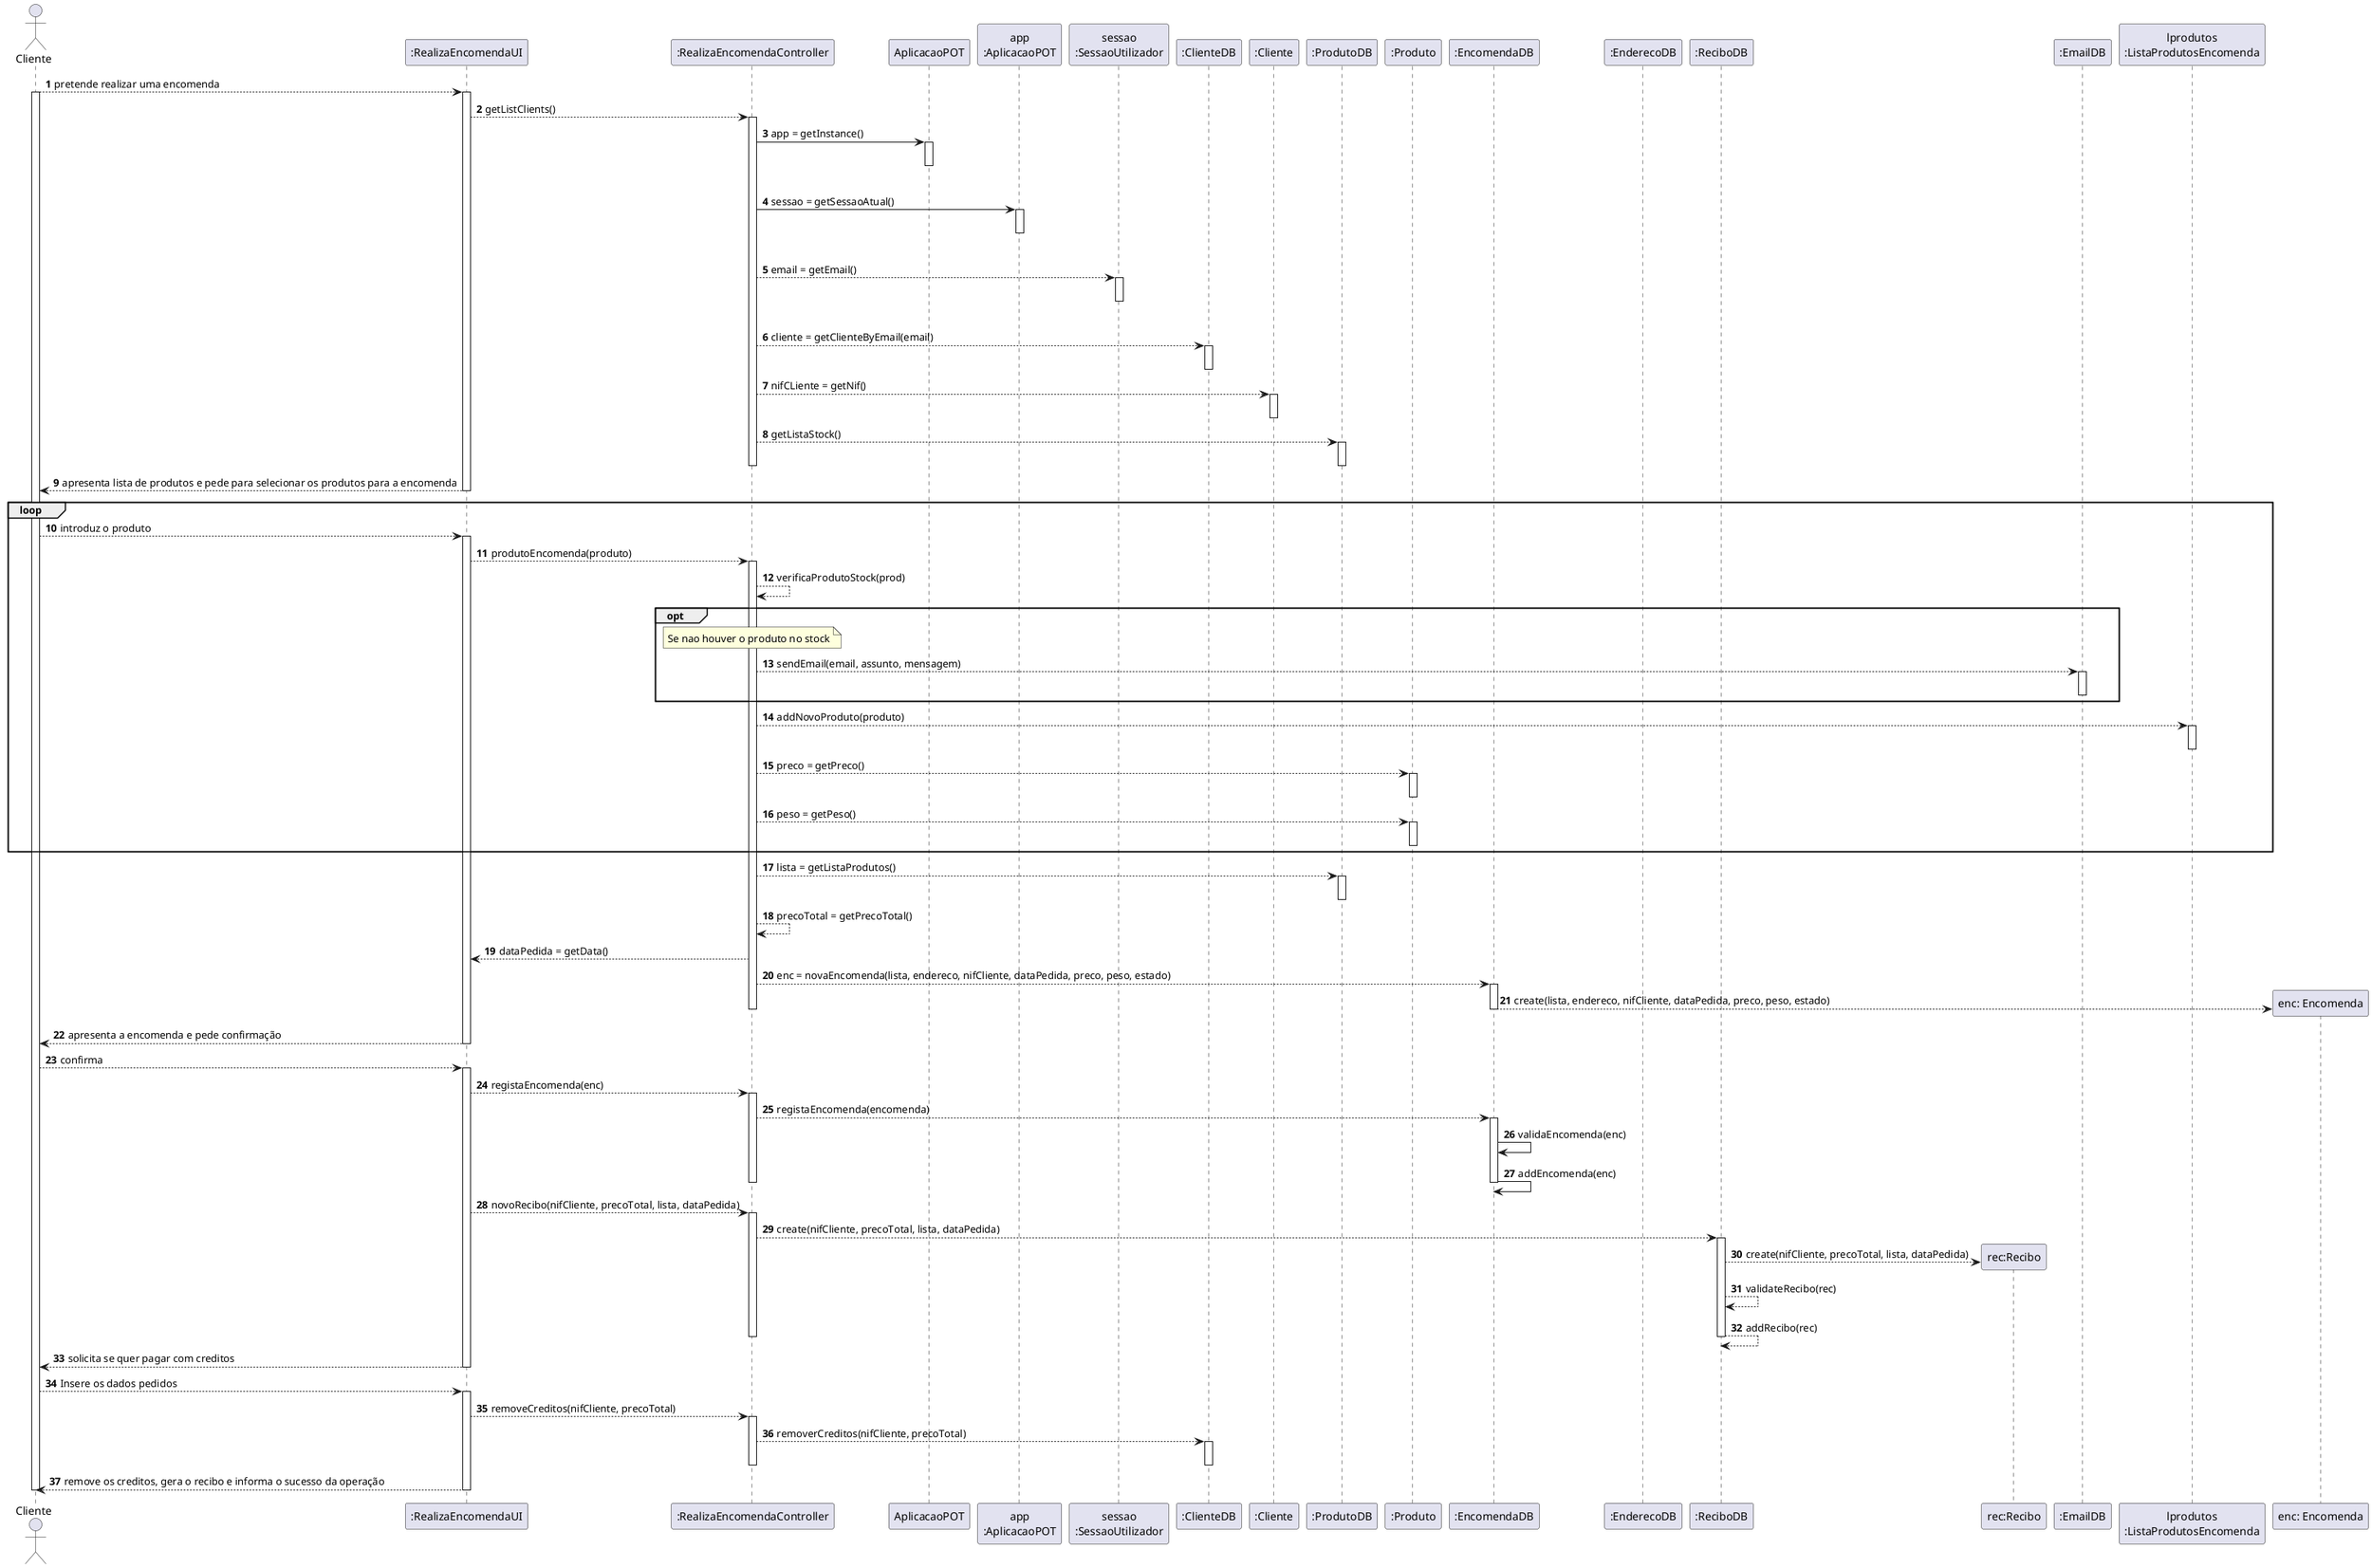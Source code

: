 @startuml
autonumber
'hide footbox
actor "Cliente" as CLI

participant ":RealizaEncomendaUI" as UI
participant ":RealizaEncomendaController" as CTRL
participant "AplicacaoPOT" as _APP
participant "app\n:AplicacaoPOT" as APP
participant "sessao\n:SessaoUtilizador" as SESSAO
participant ":ClienteDB" as DH
participant ":Cliente" as CLIEN
participant ":ProdutoDB" as PDH
participant ":Produto" as PRO
participant ":EncomendaDB" as EDH
participant ":EnderecoDB" as END
participant ":ReciboDB" as RDH
participant "rec:Recibo" as REC
participant ":EmailDB" as EMDB
participant "lprodutos\n:ListaProdutosEncomenda" as LPROD
participant "enc: Encomenda" as ENC


CLI --> UI : pretende realizar uma encomenda
activate CLI
activate UI

UI --> CTRL : getListClients()
activate CTRL

CTRL -> _APP: app = getInstance()
activate _APP
|||
deactivate _APP

CTRL -> APP: sessao = getSessaoAtual()
activate APP
|||
deactivate APP

CTRL --> SESSAO : email = getEmail()
activate SESSAO
|||
deactivate SESSAO


CTRL --> DH : cliente = getClienteByEmail(email)
activate DH
deactivate DH

CTRL --> CLIEN : nifCLiente = getNif()
activate CLIEN
deactivate CLIEN

deactivate DH
CTRL --> PDH : getListaStock()
activate PDH
deactivate PDH

deactivate DH
deactivate CTRL

UI --> CLI : apresenta lista de produtos e pede para selecionar os produtos para a encomenda
deactivate UI


LOOP
CLI --> UI : introduz o produto
activate UI

UI --> CTRL : produtoEncomenda(produto)
activate CTRL

CTRL --> CTRL : verificaProdutoStock(prod)

OPT
note  over CTRL : Se nao houver o produto no stock

CTRL --> EMDB : sendEmail(email, assunto, mensagem)
activate EMDB
deactivate EMDB

END OPT


CTRL --> LPROD : addNovoProduto(produto)
activate LPROD

deactivate PDH
deactivate LPROD

CTRL --> PRO : preco = getPreco()
activate PRO
deactivate PRO

CTRL --> PRO : peso = getPeso()
activate PRO
deactivate PRO

END LOOP

CTRL --> PDH : lista = getListaProdutos()
activate PDH
deactivate PDH

CTRL --> CTRL : precoTotal = getPrecoTotal()

CTRL --> UI : dataPedida = getData()

CTRL --> EDH : enc = novaEncomenda(lista, endereco, nifCliente, dataPedida, preco, peso, estado)
activate EDH

EDH --> ENC ** : create(lista, endereco, nifCliente, dataPedida, preco, peso, estado)
deactivate EDH

deactivate CTRL

UI --> CLI : apresenta a encomenda e pede confirmação
deactivate UI

CLI --> UI : confirma
activate UI

UI --> CTRL : registaEncomenda(enc)
activate CTRL

CTRL --> EDH : registaEncomenda(encomenda)
activate EDH
EDH -> EDH : validaEncomenda(enc)
EDH -> EDH: addEncomenda(enc)
deactivate EDH

deactivate CTRL

UI --> CTRL : novoRecibo(nifCliente, precoTotal, lista, dataPedida)
activate CTRL

CTRL --> RDH : create(nifCliente, precoTotal, lista, dataPedida)
activate RDH

RDH --> REC ** : create(nifCliente, precoTotal, lista, dataPedida)

RDH --> RDH : validateRecibo(rec)

RDH --> RDH : addRecibo(rec)
deactivate RDH

deactivate CTRL

UI --> CLI : solicita se quer pagar com creditos
deactivate UI

CLI --> UI : Insere os dados pedidos
activate UI

UI --> CTRL: removeCreditos(nifCliente, precoTotal)
activate CTRL

CTRL --> DH : removerCreditos(nifCliente, precoTotal)
activate DH

deactivate DH
deactivate CTRL

UI --> CLI : remove os creditos, gera o recibo e informa o sucesso da operação
deactivate UI
deactivate CLI

@enduml